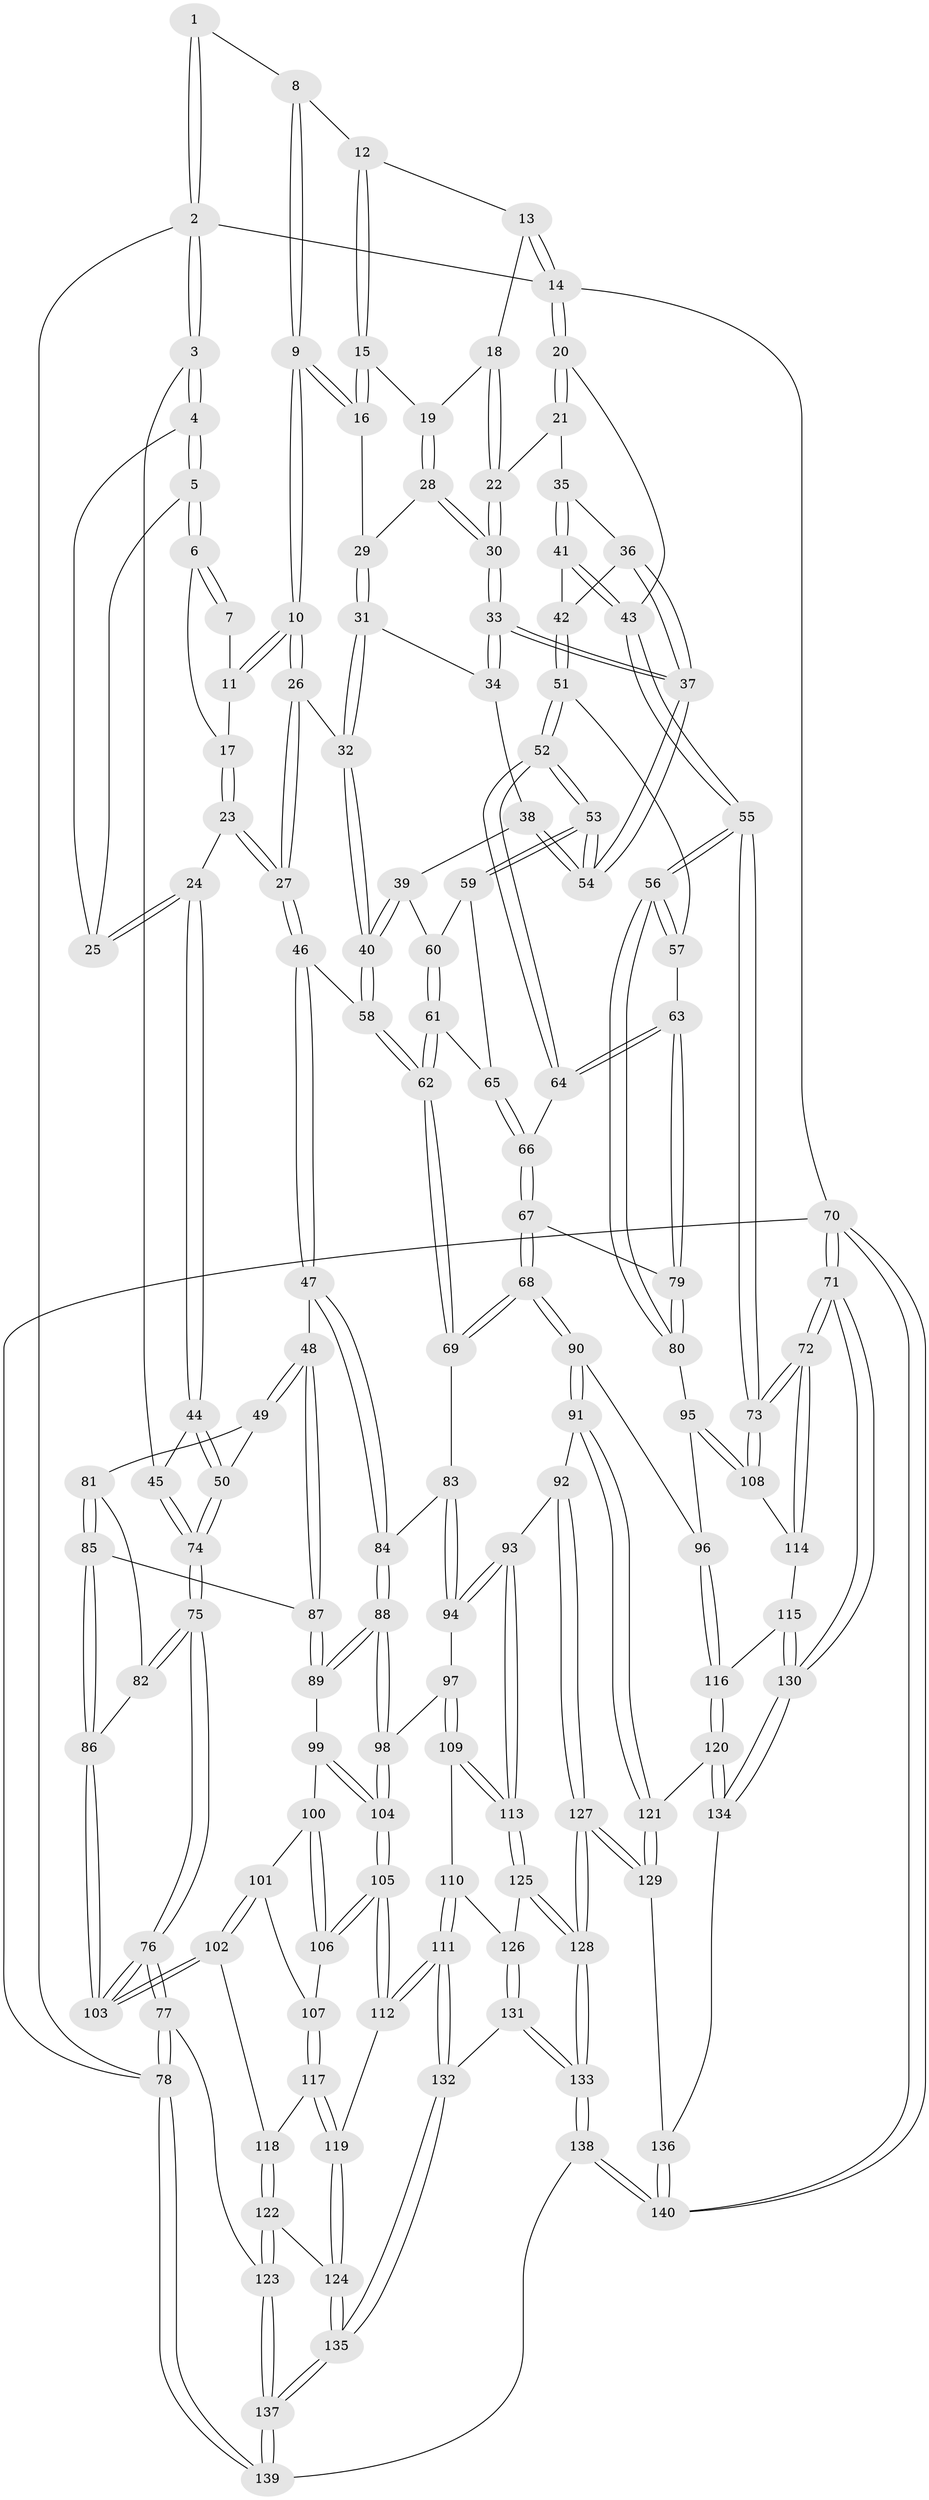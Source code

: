 // coarse degree distribution, {4: 0.31313131313131315, 3: 0.6666666666666666, 2: 0.020202020202020204}
// Generated by graph-tools (version 1.1) at 2025/38/03/04/25 23:38:31]
// undirected, 140 vertices, 347 edges
graph export_dot {
  node [color=gray90,style=filled];
  1 [pos="+0.30444073690602486+0"];
  2 [pos="+0+0"];
  3 [pos="+0+0"];
  4 [pos="+0+0"];
  5 [pos="+0.08718901440351293+0.07250493735053129"];
  6 [pos="+0.17547619801302716+0.07428116987652456"];
  7 [pos="+0.21880923546058154+0.004960089358768418"];
  8 [pos="+0.4022720218236927+0"];
  9 [pos="+0.4182055111706954+0.12366342397732669"];
  10 [pos="+0.40333929172105276+0.14646897826589647"];
  11 [pos="+0.25922208041030054+0.08467902647392136"];
  12 [pos="+0.6659422971681659+0"];
  13 [pos="+1+0"];
  14 [pos="+1+0"];
  15 [pos="+0.6590350913148175+0.06898704741301949"];
  16 [pos="+0.5216546804179738+0.13681163060470772"];
  17 [pos="+0.19009696984769694+0.09568259648027577"];
  18 [pos="+0.8311334960150728+0.05615610035786035"];
  19 [pos="+0.6844088125629864+0.0978342755526808"];
  20 [pos="+1+0"];
  21 [pos="+0.8362171668479+0.18928957415993136"];
  22 [pos="+0.8267328077296573+0.19055145451265287"];
  23 [pos="+0.22161220630007034+0.21679877833617572"];
  24 [pos="+0.1946496976927765+0.22718566912890523"];
  25 [pos="+0.1685084686066984+0.1980439497393767"];
  26 [pos="+0.38110752866734576+0.19611386293508984"];
  27 [pos="+0.34873598618593965+0.22456688221863122"];
  28 [pos="+0.7016119310790611+0.14540600734011583"];
  29 [pos="+0.5918743372373818+0.20788641508756006"];
  30 [pos="+0.7783393845040852+0.23692583226787325"];
  31 [pos="+0.5983599362356489+0.2281001887612613"];
  32 [pos="+0.5026471157347453+0.2974946576732332"];
  33 [pos="+0.7721952814883886+0.2707680580799659"];
  34 [pos="+0.6071933241368727+0.23798477137496057"];
  35 [pos="+0.9874973556292894+0.22964974887518866"];
  36 [pos="+0.8947578091119774+0.27546469234493237"];
  37 [pos="+0.7736272547478946+0.2824409958166019"];
  38 [pos="+0.5981146314648857+0.31982321865130664"];
  39 [pos="+0.5441562930907935+0.36067619949313034"];
  40 [pos="+0.5400297349860373+0.36097163439973695"];
  41 [pos="+1+0.2330522763246801"];
  42 [pos="+0.9535014638930817+0.3095389700327844"];
  43 [pos="+1+0.14052033490972834"];
  44 [pos="+0.11236281415182447+0.29282651790532305"];
  45 [pos="+0+0.10819172867526498"];
  46 [pos="+0.3335122283524364+0.4304804223819003"];
  47 [pos="+0.31650563072453347+0.4565472688647992"];
  48 [pos="+0.3025896986726164+0.45700647874179856"];
  49 [pos="+0.1561671805307659+0.4406493250770851"];
  50 [pos="+0.13818308188547682+0.42673364911809597"];
  51 [pos="+0.9291496711312937+0.34864989284323794"];
  52 [pos="+0.7832327721126792+0.3796786807694264"];
  53 [pos="+0.7817493601575669+0.377604823610649"];
  54 [pos="+0.7715014417386763+0.33067492018977424"];
  55 [pos="+1+0.5090040743830654"];
  56 [pos="+1+0.5053673417701295"];
  57 [pos="+1+0.4068615599031739"];
  58 [pos="+0.5030330355987929+0.4121439732153491"];
  59 [pos="+0.7138861856702661+0.3972400827292794"];
  60 [pos="+0.5843533633169273+0.3855434826305715"];
  61 [pos="+0.6179309387953639+0.46465548190059225"];
  62 [pos="+0.5536290543937468+0.5308105989304382"];
  63 [pos="+0.8031262569744911+0.41933380829712846"];
  64 [pos="+0.7856623052489787+0.3888314847078146"];
  65 [pos="+0.6216773210302593+0.46374248784262406"];
  66 [pos="+0.6844916107238679+0.5094702677578425"];
  67 [pos="+0.6652719916331723+0.5756958985246543"];
  68 [pos="+0.6382681721176526+0.6275664233592679"];
  69 [pos="+0.5534481348422012+0.5331080653993573"];
  70 [pos="+1+1"];
  71 [pos="+1+1"];
  72 [pos="+1+0.9855962472706863"];
  73 [pos="+1+0.6053396675662207"];
  74 [pos="+0+0.5233242800844387"];
  75 [pos="+0+0.6792349825651735"];
  76 [pos="+0+0.690511515538029"];
  77 [pos="+0+0.8445677913791216"];
  78 [pos="+0+1"];
  79 [pos="+0.8310639597860675+0.4762440565540997"];
  80 [pos="+0.86907407120605+0.5335542217934393"];
  81 [pos="+0.14400775587861173+0.5012777447249485"];
  82 [pos="+0.1353753073471338+0.5114088611139289"];
  83 [pos="+0.4888831555499507+0.5540148696646315"];
  84 [pos="+0.3617166336500669+0.5595779932901844"];
  85 [pos="+0.17023962682672897+0.6141592483993146"];
  86 [pos="+0.05711999578660285+0.6224128987819852"];
  87 [pos="+0.18402397380344293+0.6261110000432693"];
  88 [pos="+0.3547510080955824+0.6087627825184312"];
  89 [pos="+0.19553263182652258+0.6462941474154559"];
  90 [pos="+0.6507515001287575+0.6675688882330777"];
  91 [pos="+0.6324155768109333+0.7039506341466235"];
  92 [pos="+0.6309646014068158+0.7045568035977602"];
  93 [pos="+0.5797388163106111+0.7199074671221758"];
  94 [pos="+0.49616685785987896+0.6753319754038583"];
  95 [pos="+0.8347130219233694+0.6231355826026999"];
  96 [pos="+0.8097880730163924+0.6414928624362584"];
  97 [pos="+0.39454441648179134+0.6592777699217699"];
  98 [pos="+0.35983904329523375+0.6281411436120665"];
  99 [pos="+0.19420850229115905+0.6526170579418474"];
  100 [pos="+0.19130438057224317+0.660165166401459"];
  101 [pos="+0.10945761612443825+0.6913945592962931"];
  102 [pos="+0+0.6929038774444244"];
  103 [pos="+0+0.681632231825552"];
  104 [pos="+0.30528470705516014+0.722836162989382"];
  105 [pos="+0.28920467191447485+0.7667221876501273"];
  106 [pos="+0.19835769983502682+0.7178456620917563"];
  107 [pos="+0.1664266197885042+0.7510394040929207"];
  108 [pos="+0.9322847377999818+0.6973426418794068"];
  109 [pos="+0.4107216540590505+0.7220971064989464"];
  110 [pos="+0.3964428760221575+0.7897790429693531"];
  111 [pos="+0.3280216088619095+0.8246467403477864"];
  112 [pos="+0.2930003908954013+0.7902171075554482"];
  113 [pos="+0.5278811763832709+0.7703345372829506"];
  114 [pos="+0.9327725929060131+0.7665219721141876"];
  115 [pos="+0.8842890826816737+0.8021403949455711"];
  116 [pos="+0.8310500466954388+0.7959518305812877"];
  117 [pos="+0.15105422314759676+0.7842910949665577"];
  118 [pos="+0.14320040720432856+0.7851445544119728"];
  119 [pos="+0.19785410004370058+0.8282087053899172"];
  120 [pos="+0.7673624891678655+0.8470194154215569"];
  121 [pos="+0.6924651516865512+0.8055255739803205"];
  122 [pos="+0.07638677804876605+0.8616500185853393"];
  123 [pos="+0.019568650601232297+0.8781987487312914"];
  124 [pos="+0.1846945440788693+0.8911297322270717"];
  125 [pos="+0.5161344178252966+0.7896577573123011"];
  126 [pos="+0.4670024657214986+0.8114548385940448"];
  127 [pos="+0.5631441484467474+0.949764392017442"];
  128 [pos="+0.5611087053695449+0.9508919102984956"];
  129 [pos="+0.6113945935587939+0.9312142984375533"];
  130 [pos="+0.9507993618700866+0.9608070391590965"];
  131 [pos="+0.43218704883570763+0.9198094472501913"];
  132 [pos="+0.3417813910442063+0.9260795154411559"];
  133 [pos="+0.5453538037984269+0.9718270319185822"];
  134 [pos="+0.7780518133349439+0.8964602815420818"];
  135 [pos="+0.24425651262493944+1"];
  136 [pos="+0.7390577806652472+0.9651496628211551"];
  137 [pos="+0.2419965783998702+1"];
  138 [pos="+0.5496948731161253+1"];
  139 [pos="+0.22537748353103115+1"];
  140 [pos="+0.782931098559069+1"];
  1 -- 2;
  1 -- 2;
  1 -- 8;
  2 -- 3;
  2 -- 3;
  2 -- 14;
  2 -- 78;
  3 -- 4;
  3 -- 4;
  3 -- 45;
  4 -- 5;
  4 -- 5;
  4 -- 25;
  5 -- 6;
  5 -- 6;
  5 -- 25;
  6 -- 7;
  6 -- 7;
  6 -- 17;
  7 -- 11;
  8 -- 9;
  8 -- 9;
  8 -- 12;
  9 -- 10;
  9 -- 10;
  9 -- 16;
  9 -- 16;
  10 -- 11;
  10 -- 11;
  10 -- 26;
  10 -- 26;
  11 -- 17;
  12 -- 13;
  12 -- 15;
  12 -- 15;
  13 -- 14;
  13 -- 14;
  13 -- 18;
  14 -- 20;
  14 -- 20;
  14 -- 70;
  15 -- 16;
  15 -- 16;
  15 -- 19;
  16 -- 29;
  17 -- 23;
  17 -- 23;
  18 -- 19;
  18 -- 22;
  18 -- 22;
  19 -- 28;
  19 -- 28;
  20 -- 21;
  20 -- 21;
  20 -- 43;
  21 -- 22;
  21 -- 35;
  22 -- 30;
  22 -- 30;
  23 -- 24;
  23 -- 27;
  23 -- 27;
  24 -- 25;
  24 -- 25;
  24 -- 44;
  24 -- 44;
  26 -- 27;
  26 -- 27;
  26 -- 32;
  27 -- 46;
  27 -- 46;
  28 -- 29;
  28 -- 30;
  28 -- 30;
  29 -- 31;
  29 -- 31;
  30 -- 33;
  30 -- 33;
  31 -- 32;
  31 -- 32;
  31 -- 34;
  32 -- 40;
  32 -- 40;
  33 -- 34;
  33 -- 34;
  33 -- 37;
  33 -- 37;
  34 -- 38;
  35 -- 36;
  35 -- 41;
  35 -- 41;
  36 -- 37;
  36 -- 37;
  36 -- 42;
  37 -- 54;
  37 -- 54;
  38 -- 39;
  38 -- 54;
  38 -- 54;
  39 -- 40;
  39 -- 40;
  39 -- 60;
  40 -- 58;
  40 -- 58;
  41 -- 42;
  41 -- 43;
  41 -- 43;
  42 -- 51;
  42 -- 51;
  43 -- 55;
  43 -- 55;
  44 -- 45;
  44 -- 50;
  44 -- 50;
  45 -- 74;
  45 -- 74;
  46 -- 47;
  46 -- 47;
  46 -- 58;
  47 -- 48;
  47 -- 84;
  47 -- 84;
  48 -- 49;
  48 -- 49;
  48 -- 87;
  48 -- 87;
  49 -- 50;
  49 -- 81;
  50 -- 74;
  50 -- 74;
  51 -- 52;
  51 -- 52;
  51 -- 57;
  52 -- 53;
  52 -- 53;
  52 -- 64;
  52 -- 64;
  53 -- 54;
  53 -- 54;
  53 -- 59;
  53 -- 59;
  55 -- 56;
  55 -- 56;
  55 -- 73;
  55 -- 73;
  56 -- 57;
  56 -- 57;
  56 -- 80;
  56 -- 80;
  57 -- 63;
  58 -- 62;
  58 -- 62;
  59 -- 60;
  59 -- 65;
  60 -- 61;
  60 -- 61;
  61 -- 62;
  61 -- 62;
  61 -- 65;
  62 -- 69;
  62 -- 69;
  63 -- 64;
  63 -- 64;
  63 -- 79;
  63 -- 79;
  64 -- 66;
  65 -- 66;
  65 -- 66;
  66 -- 67;
  66 -- 67;
  67 -- 68;
  67 -- 68;
  67 -- 79;
  68 -- 69;
  68 -- 69;
  68 -- 90;
  68 -- 90;
  69 -- 83;
  70 -- 71;
  70 -- 71;
  70 -- 140;
  70 -- 140;
  70 -- 78;
  71 -- 72;
  71 -- 72;
  71 -- 130;
  71 -- 130;
  72 -- 73;
  72 -- 73;
  72 -- 114;
  72 -- 114;
  73 -- 108;
  73 -- 108;
  74 -- 75;
  74 -- 75;
  75 -- 76;
  75 -- 76;
  75 -- 82;
  75 -- 82;
  76 -- 77;
  76 -- 77;
  76 -- 103;
  76 -- 103;
  77 -- 78;
  77 -- 78;
  77 -- 123;
  78 -- 139;
  78 -- 139;
  79 -- 80;
  79 -- 80;
  80 -- 95;
  81 -- 82;
  81 -- 85;
  81 -- 85;
  82 -- 86;
  83 -- 84;
  83 -- 94;
  83 -- 94;
  84 -- 88;
  84 -- 88;
  85 -- 86;
  85 -- 86;
  85 -- 87;
  86 -- 103;
  86 -- 103;
  87 -- 89;
  87 -- 89;
  88 -- 89;
  88 -- 89;
  88 -- 98;
  88 -- 98;
  89 -- 99;
  90 -- 91;
  90 -- 91;
  90 -- 96;
  91 -- 92;
  91 -- 121;
  91 -- 121;
  92 -- 93;
  92 -- 127;
  92 -- 127;
  93 -- 94;
  93 -- 94;
  93 -- 113;
  93 -- 113;
  94 -- 97;
  95 -- 96;
  95 -- 108;
  95 -- 108;
  96 -- 116;
  96 -- 116;
  97 -- 98;
  97 -- 109;
  97 -- 109;
  98 -- 104;
  98 -- 104;
  99 -- 100;
  99 -- 104;
  99 -- 104;
  100 -- 101;
  100 -- 106;
  100 -- 106;
  101 -- 102;
  101 -- 102;
  101 -- 107;
  102 -- 103;
  102 -- 103;
  102 -- 118;
  104 -- 105;
  104 -- 105;
  105 -- 106;
  105 -- 106;
  105 -- 112;
  105 -- 112;
  106 -- 107;
  107 -- 117;
  107 -- 117;
  108 -- 114;
  109 -- 110;
  109 -- 113;
  109 -- 113;
  110 -- 111;
  110 -- 111;
  110 -- 126;
  111 -- 112;
  111 -- 112;
  111 -- 132;
  111 -- 132;
  112 -- 119;
  113 -- 125;
  113 -- 125;
  114 -- 115;
  115 -- 116;
  115 -- 130;
  115 -- 130;
  116 -- 120;
  116 -- 120;
  117 -- 118;
  117 -- 119;
  117 -- 119;
  118 -- 122;
  118 -- 122;
  119 -- 124;
  119 -- 124;
  120 -- 121;
  120 -- 134;
  120 -- 134;
  121 -- 129;
  121 -- 129;
  122 -- 123;
  122 -- 123;
  122 -- 124;
  123 -- 137;
  123 -- 137;
  124 -- 135;
  124 -- 135;
  125 -- 126;
  125 -- 128;
  125 -- 128;
  126 -- 131;
  126 -- 131;
  127 -- 128;
  127 -- 128;
  127 -- 129;
  127 -- 129;
  128 -- 133;
  128 -- 133;
  129 -- 136;
  130 -- 134;
  130 -- 134;
  131 -- 132;
  131 -- 133;
  131 -- 133;
  132 -- 135;
  132 -- 135;
  133 -- 138;
  133 -- 138;
  134 -- 136;
  135 -- 137;
  135 -- 137;
  136 -- 140;
  136 -- 140;
  137 -- 139;
  137 -- 139;
  138 -- 139;
  138 -- 140;
  138 -- 140;
}
